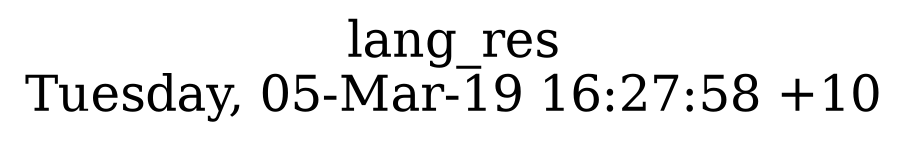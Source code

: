 digraph G {
fontsize="24";
label="lang_res\nTuesday, 05-Mar-19 16:27:58 +10";
nojustify=true;
ordering=out;
rankdir=LR;
size="30";
}
